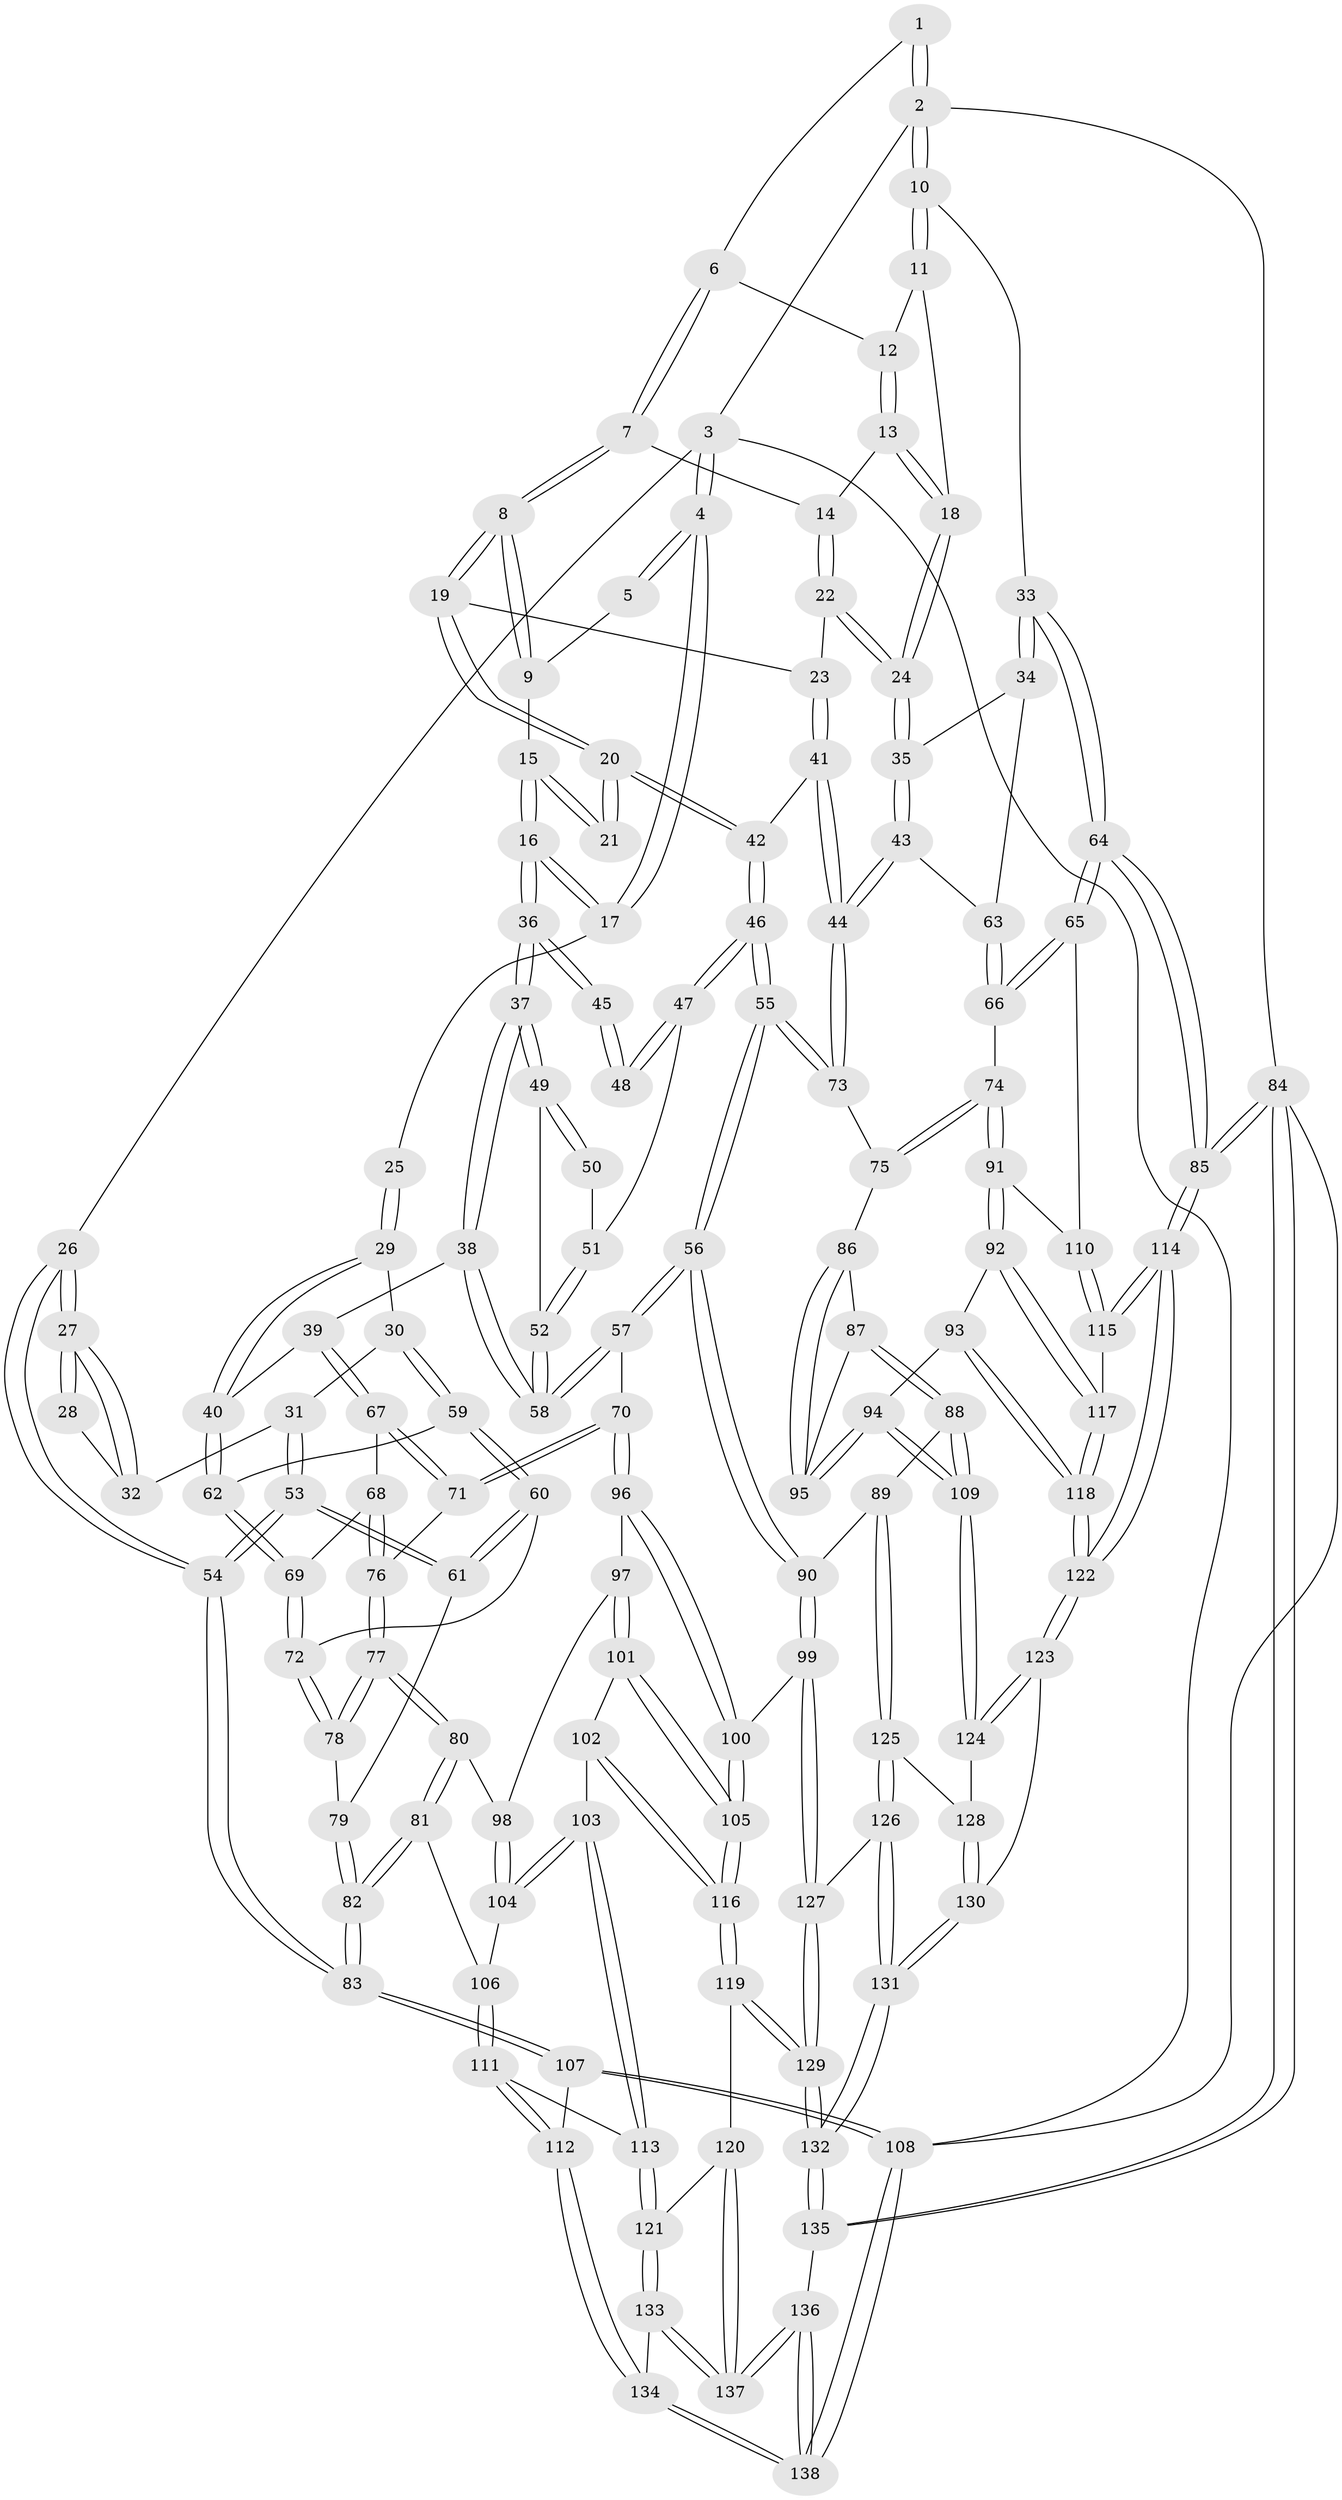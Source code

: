 // coarse degree distribution, {4: 0.5061728395061729, 5: 0.3333333333333333, 6: 0.06172839506172839, 3: 0.08641975308641975, 2: 0.012345679012345678}
// Generated by graph-tools (version 1.1) at 2025/52/02/27/25 19:52:40]
// undirected, 138 vertices, 342 edges
graph export_dot {
graph [start="1"]
  node [color=gray90,style=filled];
  1 [pos="+0.782259580288115+0"];
  2 [pos="+1+0"];
  3 [pos="+0+0"];
  4 [pos="+0.19441101815621065+0"];
  5 [pos="+0.5385711196172078+0"];
  6 [pos="+0.7797838378404504+0"];
  7 [pos="+0.7021771297035867+0.06694717048207446"];
  8 [pos="+0.6213514483655472+0.10727034254698"];
  9 [pos="+0.5541730022329828+0"];
  10 [pos="+1+0.06441407580497403"];
  11 [pos="+0.8849436013124481+0.058669726838316304"];
  12 [pos="+0.8059459034605961+0"];
  13 [pos="+0.807448284174888+0.07626479388523297"];
  14 [pos="+0.750319710404137+0.10932952820011933"];
  15 [pos="+0.4600630906277218+0.0905057156629578"];
  16 [pos="+0.30371539223101923+0.09548108181372543"];
  17 [pos="+0.22521196819616698+0"];
  18 [pos="+0.8513581263252619+0.12612126533916454"];
  19 [pos="+0.616914659769376+0.12350041698371805"];
  20 [pos="+0.5863885169762516+0.1739252737776634"];
  21 [pos="+0.546640761301205+0.16776186115989136"];
  22 [pos="+0.7705989863834877+0.1597452979660508"];
  23 [pos="+0.7455846213149335+0.18408145769959203"];
  24 [pos="+0.8530684831708524+0.16545428575591647"];
  25 [pos="+0.13185294681145682+0.07930326866991967"];
  26 [pos="+0+0.14583367196930008"];
  27 [pos="+0+0.16535746362909517"];
  28 [pos="+0.10445443652647224+0.10114642615389352"];
  29 [pos="+0.11500628035060184+0.23120078154261997"];
  30 [pos="+0.08608001436808432+0.2385113215121039"];
  31 [pos="+0.06814522880927627+0.23202222792724211"];
  32 [pos="+0.03008167831827579+0.20354961465170368"];
  33 [pos="+1+0.24109351374531715"];
  34 [pos="+0.9602572613198398+0.2127397570784903"];
  35 [pos="+0.8608861555649849+0.17332400736541145"];
  36 [pos="+0.3073187088239227+0.1470699795337856"];
  37 [pos="+0.30093141129374124+0.1827063886360524"];
  38 [pos="+0.29133875654235697+0.20364984961150873"];
  39 [pos="+0.2610598718050657+0.24032115401238596"];
  40 [pos="+0.191940728507479+0.2506452725836028"];
  41 [pos="+0.7160187296538957+0.29015564975433455"];
  42 [pos="+0.5972304162111878+0.21633148432620064"];
  43 [pos="+0.7664630796786439+0.304813648272617"];
  44 [pos="+0.7331751960214288+0.32099366045635847"];
  45 [pos="+0.47683848063353657+0.19875573586996614"];
  46 [pos="+0.5266269296991755+0.3219361109531402"];
  47 [pos="+0.47526557668137004+0.26505307813603296"];
  48 [pos="+0.46930620217561203+0.24712933457583505"];
  49 [pos="+0.3801937172848479+0.23295307775664162"];
  50 [pos="+0.4183077239549969+0.2406353223386763"];
  51 [pos="+0.448061664235681+0.2716691833797704"];
  52 [pos="+0.42324080098726125+0.28087378915931377"];
  53 [pos="+0+0.4181168899563275"];
  54 [pos="+0+0.47962243645265523"];
  55 [pos="+0.509400234439053+0.4371355798487558"];
  56 [pos="+0.4715680231796356+0.4676754665644118"];
  57 [pos="+0.4659879182619934+0.46605546730022934"];
  58 [pos="+0.430257915604128+0.38842357669788685"];
  59 [pos="+0.08237568295127276+0.3262086034309449"];
  60 [pos="+0.032509673844731996+0.3710708836610527"];
  61 [pos="+0+0.3868436845938033"];
  62 [pos="+0.13589783248323858+0.3353994927321537"];
  63 [pos="+0.8321644829441323+0.29950512645634586"];
  64 [pos="+1+0.45074344195841887"];
  65 [pos="+1+0.4603740630297019"];
  66 [pos="+1+0.46451342272126794"];
  67 [pos="+0.26042690471624763+0.31074791637042587"];
  68 [pos="+0.18515739516803076+0.3827174287290743"];
  69 [pos="+0.1603585784111658+0.3830318628429001"];
  70 [pos="+0.35201077405336023+0.46980565586258394"];
  71 [pos="+0.34490572062333197+0.46688214802365435"];
  72 [pos="+0.1458447405511623+0.39780783428387884"];
  73 [pos="+0.7223580979465366+0.410464769242463"];
  74 [pos="+0.9579132248502616+0.49013274954674263"];
  75 [pos="+0.7309835952342291+0.41996385630216776"];
  76 [pos="+0.24910971546312868+0.47651756916902177"];
  77 [pos="+0.17419429845270226+0.5197351646893124"];
  78 [pos="+0.14174086422505877+0.41162144851675564"];
  79 [pos="+0.12542953004454144+0.421286665851488"];
  80 [pos="+0.1465689570199367+0.5513682209835785"];
  81 [pos="+0.10462114111426789+0.5740096539143842"];
  82 [pos="+0+0.6087640284137112"];
  83 [pos="+0+0.6275247328611162"];
  84 [pos="+1+1"];
  85 [pos="+1+1"];
  86 [pos="+0.7249905445473099+0.4617931071849602"];
  87 [pos="+0.67163745533363+0.5583214890677317"];
  88 [pos="+0.5990903192219704+0.6253228327282241"];
  89 [pos="+0.582775261635684+0.6284838792591283"];
  90 [pos="+0.4916507384365008+0.5459335952773638"];
  91 [pos="+0.8565380946010069+0.6221710562951422"];
  92 [pos="+0.8530653402902666+0.6265633897757354"];
  93 [pos="+0.7871012510940173+0.6384433697679404"];
  94 [pos="+0.7708847004853755+0.6409443987337763"];
  95 [pos="+0.7615776773999544+0.6193322637281401"];
  96 [pos="+0.29662319513443136+0.595469641083407"];
  97 [pos="+0.2937816026729568+0.5974678188498384"];
  98 [pos="+0.24501924296546093+0.5982614983055876"];
  99 [pos="+0.4007917672998781+0.6839854476974884"];
  100 [pos="+0.399094948640381+0.6846346484229272"];
  101 [pos="+0.2771374640401521+0.6699197117039255"];
  102 [pos="+0.2674941050493599+0.6750208292176476"];
  103 [pos="+0.2406331330283771+0.6821028830070945"];
  104 [pos="+0.22697755340216613+0.6645291433046375"];
  105 [pos="+0.37271665118276676+0.7066064409078889"];
  106 [pos="+0.17290772585308156+0.6384227742475964"];
  107 [pos="+0+0.6415043113601006"];
  108 [pos="+0+1"];
  109 [pos="+0.7519155453218528+0.6576329713983956"];
  110 [pos="+0.9464220196598787+0.6765773254573119"];
  111 [pos="+0.1875808974006718+0.7574249853633355"];
  112 [pos="+0+0.696276238497038"];
  113 [pos="+0.20517122615910655+0.7654218013222367"];
  114 [pos="+1+1"];
  115 [pos="+0.9325006445731681+0.7293841950571177"];
  116 [pos="+0.32041773174710336+0.8085026525712254"];
  117 [pos="+0.8597224361704259+0.6451501818245879"];
  118 [pos="+0.8360232950484567+0.7901979091069266"];
  119 [pos="+0.31852929470565755+0.8132056582067194"];
  120 [pos="+0.28192544558999405+0.8183040580415278"];
  121 [pos="+0.24074819117196838+0.8179338594806107"];
  122 [pos="+0.8289950980686782+0.8430957826246597"];
  123 [pos="+0.772308076005117+0.8216686583894592"];
  124 [pos="+0.7358199203495055+0.7469534238974083"];
  125 [pos="+0.5828000310293291+0.7191872155303777"];
  126 [pos="+0.5747781458364252+0.7273815502424468"];
  127 [pos="+0.48705274898387274+0.7662685906238266"];
  128 [pos="+0.6204886332230605+0.7413640521844586"];
  129 [pos="+0.4450228580891403+0.914971536792285"];
  130 [pos="+0.6613660830559082+0.8775297405670351"];
  131 [pos="+0.5740604981010023+0.9764700488166205"];
  132 [pos="+0.5171346357062123+1"];
  133 [pos="+0.19020753136626567+0.8817174561503642"];
  134 [pos="+0.15118934655480482+0.8995046620798209"];
  135 [pos="+0.5166687023382325+1"];
  136 [pos="+0.3765042816588398+1"];
  137 [pos="+0.29140185535596647+1"];
  138 [pos="+0+1"];
  1 -- 2;
  1 -- 2;
  1 -- 6;
  2 -- 3;
  2 -- 10;
  2 -- 10;
  2 -- 84;
  3 -- 4;
  3 -- 4;
  3 -- 26;
  3 -- 108;
  4 -- 5;
  4 -- 5;
  4 -- 17;
  4 -- 17;
  5 -- 9;
  6 -- 7;
  6 -- 7;
  6 -- 12;
  7 -- 8;
  7 -- 8;
  7 -- 14;
  8 -- 9;
  8 -- 9;
  8 -- 19;
  8 -- 19;
  9 -- 15;
  10 -- 11;
  10 -- 11;
  10 -- 33;
  11 -- 12;
  11 -- 18;
  12 -- 13;
  12 -- 13;
  13 -- 14;
  13 -- 18;
  13 -- 18;
  14 -- 22;
  14 -- 22;
  15 -- 16;
  15 -- 16;
  15 -- 21;
  15 -- 21;
  16 -- 17;
  16 -- 17;
  16 -- 36;
  16 -- 36;
  17 -- 25;
  18 -- 24;
  18 -- 24;
  19 -- 20;
  19 -- 20;
  19 -- 23;
  20 -- 21;
  20 -- 21;
  20 -- 42;
  20 -- 42;
  22 -- 23;
  22 -- 24;
  22 -- 24;
  23 -- 41;
  23 -- 41;
  24 -- 35;
  24 -- 35;
  25 -- 29;
  25 -- 29;
  26 -- 27;
  26 -- 27;
  26 -- 54;
  26 -- 54;
  27 -- 28;
  27 -- 28;
  27 -- 32;
  27 -- 32;
  28 -- 32;
  29 -- 30;
  29 -- 40;
  29 -- 40;
  30 -- 31;
  30 -- 59;
  30 -- 59;
  31 -- 32;
  31 -- 53;
  31 -- 53;
  33 -- 34;
  33 -- 34;
  33 -- 64;
  33 -- 64;
  34 -- 35;
  34 -- 63;
  35 -- 43;
  35 -- 43;
  36 -- 37;
  36 -- 37;
  36 -- 45;
  36 -- 45;
  37 -- 38;
  37 -- 38;
  37 -- 49;
  37 -- 49;
  38 -- 39;
  38 -- 58;
  38 -- 58;
  39 -- 40;
  39 -- 67;
  39 -- 67;
  40 -- 62;
  40 -- 62;
  41 -- 42;
  41 -- 44;
  41 -- 44;
  42 -- 46;
  42 -- 46;
  43 -- 44;
  43 -- 44;
  43 -- 63;
  44 -- 73;
  44 -- 73;
  45 -- 48;
  45 -- 48;
  46 -- 47;
  46 -- 47;
  46 -- 55;
  46 -- 55;
  47 -- 48;
  47 -- 48;
  47 -- 51;
  49 -- 50;
  49 -- 50;
  49 -- 52;
  50 -- 51;
  51 -- 52;
  51 -- 52;
  52 -- 58;
  52 -- 58;
  53 -- 54;
  53 -- 54;
  53 -- 61;
  53 -- 61;
  54 -- 83;
  54 -- 83;
  55 -- 56;
  55 -- 56;
  55 -- 73;
  55 -- 73;
  56 -- 57;
  56 -- 57;
  56 -- 90;
  56 -- 90;
  57 -- 58;
  57 -- 58;
  57 -- 70;
  59 -- 60;
  59 -- 60;
  59 -- 62;
  60 -- 61;
  60 -- 61;
  60 -- 72;
  61 -- 79;
  62 -- 69;
  62 -- 69;
  63 -- 66;
  63 -- 66;
  64 -- 65;
  64 -- 65;
  64 -- 85;
  64 -- 85;
  65 -- 66;
  65 -- 66;
  65 -- 110;
  66 -- 74;
  67 -- 68;
  67 -- 71;
  67 -- 71;
  68 -- 69;
  68 -- 76;
  68 -- 76;
  69 -- 72;
  69 -- 72;
  70 -- 71;
  70 -- 71;
  70 -- 96;
  70 -- 96;
  71 -- 76;
  72 -- 78;
  72 -- 78;
  73 -- 75;
  74 -- 75;
  74 -- 75;
  74 -- 91;
  74 -- 91;
  75 -- 86;
  76 -- 77;
  76 -- 77;
  77 -- 78;
  77 -- 78;
  77 -- 80;
  77 -- 80;
  78 -- 79;
  79 -- 82;
  79 -- 82;
  80 -- 81;
  80 -- 81;
  80 -- 98;
  81 -- 82;
  81 -- 82;
  81 -- 106;
  82 -- 83;
  82 -- 83;
  83 -- 107;
  83 -- 107;
  84 -- 85;
  84 -- 85;
  84 -- 135;
  84 -- 135;
  84 -- 108;
  85 -- 114;
  85 -- 114;
  86 -- 87;
  86 -- 95;
  86 -- 95;
  87 -- 88;
  87 -- 88;
  87 -- 95;
  88 -- 89;
  88 -- 109;
  88 -- 109;
  89 -- 90;
  89 -- 125;
  89 -- 125;
  90 -- 99;
  90 -- 99;
  91 -- 92;
  91 -- 92;
  91 -- 110;
  92 -- 93;
  92 -- 117;
  92 -- 117;
  93 -- 94;
  93 -- 118;
  93 -- 118;
  94 -- 95;
  94 -- 95;
  94 -- 109;
  94 -- 109;
  96 -- 97;
  96 -- 100;
  96 -- 100;
  97 -- 98;
  97 -- 101;
  97 -- 101;
  98 -- 104;
  98 -- 104;
  99 -- 100;
  99 -- 127;
  99 -- 127;
  100 -- 105;
  100 -- 105;
  101 -- 102;
  101 -- 105;
  101 -- 105;
  102 -- 103;
  102 -- 116;
  102 -- 116;
  103 -- 104;
  103 -- 104;
  103 -- 113;
  103 -- 113;
  104 -- 106;
  105 -- 116;
  105 -- 116;
  106 -- 111;
  106 -- 111;
  107 -- 108;
  107 -- 108;
  107 -- 112;
  108 -- 138;
  108 -- 138;
  109 -- 124;
  109 -- 124;
  110 -- 115;
  110 -- 115;
  111 -- 112;
  111 -- 112;
  111 -- 113;
  112 -- 134;
  112 -- 134;
  113 -- 121;
  113 -- 121;
  114 -- 115;
  114 -- 115;
  114 -- 122;
  114 -- 122;
  115 -- 117;
  116 -- 119;
  116 -- 119;
  117 -- 118;
  117 -- 118;
  118 -- 122;
  118 -- 122;
  119 -- 120;
  119 -- 129;
  119 -- 129;
  120 -- 121;
  120 -- 137;
  120 -- 137;
  121 -- 133;
  121 -- 133;
  122 -- 123;
  122 -- 123;
  123 -- 124;
  123 -- 124;
  123 -- 130;
  124 -- 128;
  125 -- 126;
  125 -- 126;
  125 -- 128;
  126 -- 127;
  126 -- 131;
  126 -- 131;
  127 -- 129;
  127 -- 129;
  128 -- 130;
  128 -- 130;
  129 -- 132;
  129 -- 132;
  130 -- 131;
  130 -- 131;
  131 -- 132;
  131 -- 132;
  132 -- 135;
  132 -- 135;
  133 -- 134;
  133 -- 137;
  133 -- 137;
  134 -- 138;
  134 -- 138;
  135 -- 136;
  136 -- 137;
  136 -- 137;
  136 -- 138;
  136 -- 138;
}
